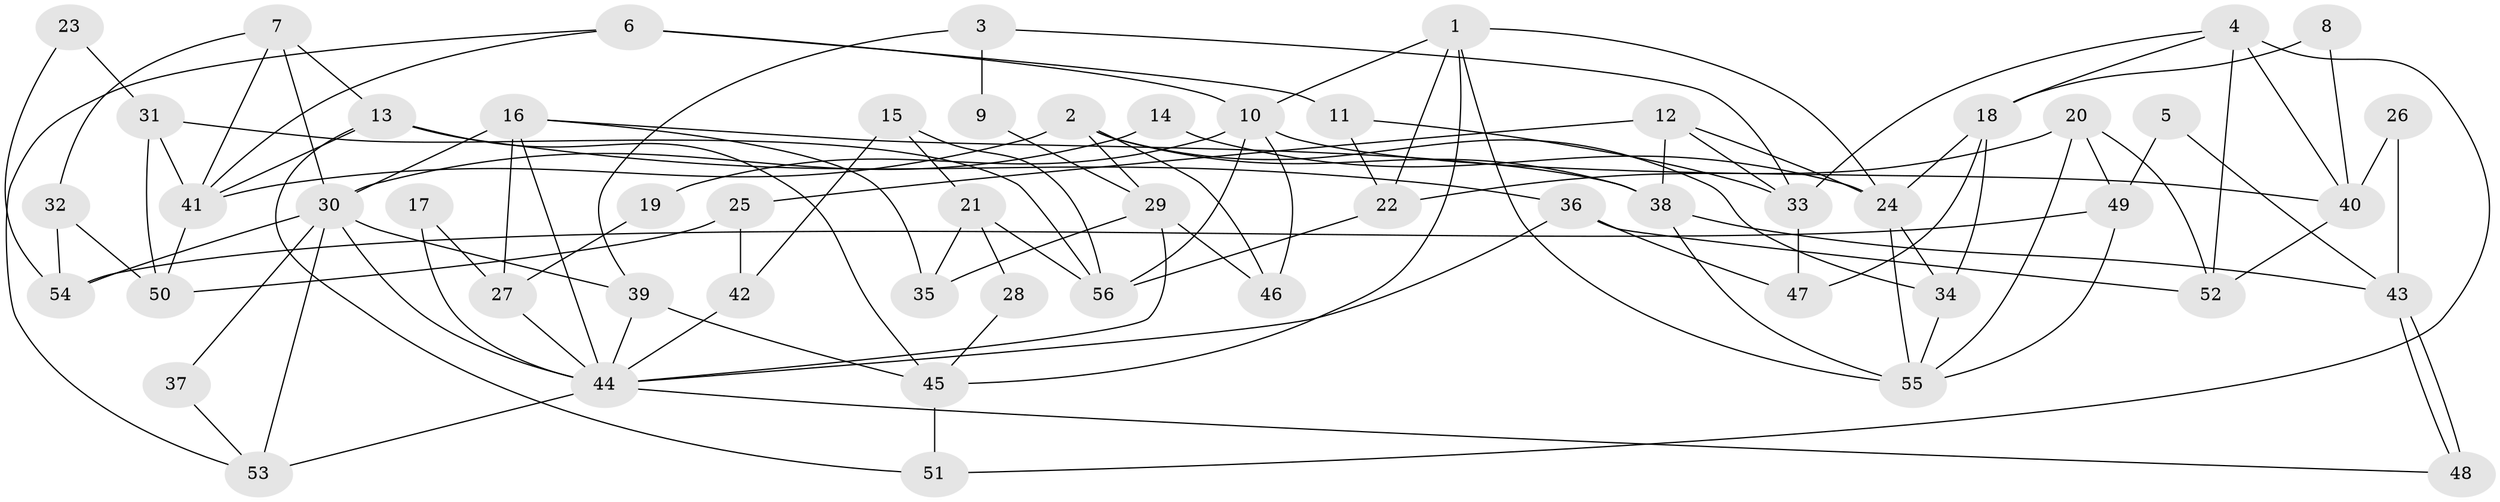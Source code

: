 // coarse degree distribution, {2: 0.21428571428571427, 5: 0.10714285714285714, 3: 0.21428571428571427, 4: 0.2857142857142857, 9: 0.03571428571428571, 6: 0.03571428571428571, 11: 0.03571428571428571, 10: 0.03571428571428571, 7: 0.03571428571428571}
// Generated by graph-tools (version 1.1) at 2025/52/03/04/25 21:52:15]
// undirected, 56 vertices, 112 edges
graph export_dot {
graph [start="1"]
  node [color=gray90,style=filled];
  1;
  2;
  3;
  4;
  5;
  6;
  7;
  8;
  9;
  10;
  11;
  12;
  13;
  14;
  15;
  16;
  17;
  18;
  19;
  20;
  21;
  22;
  23;
  24;
  25;
  26;
  27;
  28;
  29;
  30;
  31;
  32;
  33;
  34;
  35;
  36;
  37;
  38;
  39;
  40;
  41;
  42;
  43;
  44;
  45;
  46;
  47;
  48;
  49;
  50;
  51;
  52;
  53;
  54;
  55;
  56;
  1 -- 55;
  1 -- 10;
  1 -- 22;
  1 -- 24;
  1 -- 45;
  2 -- 46;
  2 -- 34;
  2 -- 29;
  2 -- 38;
  2 -- 41;
  3 -- 39;
  3 -- 33;
  3 -- 9;
  4 -- 18;
  4 -- 33;
  4 -- 40;
  4 -- 51;
  4 -- 52;
  5 -- 49;
  5 -- 43;
  6 -- 53;
  6 -- 41;
  6 -- 10;
  6 -- 11;
  7 -- 13;
  7 -- 32;
  7 -- 30;
  7 -- 41;
  8 -- 18;
  8 -- 40;
  9 -- 29;
  10 -- 56;
  10 -- 19;
  10 -- 40;
  10 -- 46;
  11 -- 22;
  11 -- 33;
  12 -- 24;
  12 -- 38;
  12 -- 25;
  12 -- 33;
  13 -- 51;
  13 -- 41;
  13 -- 36;
  13 -- 45;
  14 -- 30;
  14 -- 24;
  15 -- 21;
  15 -- 42;
  15 -- 56;
  16 -- 44;
  16 -- 30;
  16 -- 27;
  16 -- 35;
  16 -- 38;
  17 -- 27;
  17 -- 44;
  18 -- 24;
  18 -- 47;
  18 -- 34;
  19 -- 27;
  20 -- 52;
  20 -- 55;
  20 -- 22;
  20 -- 49;
  21 -- 35;
  21 -- 56;
  21 -- 28;
  22 -- 56;
  23 -- 31;
  23 -- 54;
  24 -- 55;
  24 -- 34;
  25 -- 50;
  25 -- 42;
  26 -- 40;
  26 -- 43;
  27 -- 44;
  28 -- 45;
  29 -- 44;
  29 -- 35;
  29 -- 46;
  30 -- 39;
  30 -- 37;
  30 -- 44;
  30 -- 53;
  30 -- 54;
  31 -- 56;
  31 -- 41;
  31 -- 50;
  32 -- 54;
  32 -- 50;
  33 -- 47;
  34 -- 55;
  36 -- 52;
  36 -- 44;
  36 -- 47;
  37 -- 53;
  38 -- 43;
  38 -- 55;
  39 -- 45;
  39 -- 44;
  40 -- 52;
  41 -- 50;
  42 -- 44;
  43 -- 48;
  43 -- 48;
  44 -- 48;
  44 -- 53;
  45 -- 51;
  49 -- 55;
  49 -- 54;
}
